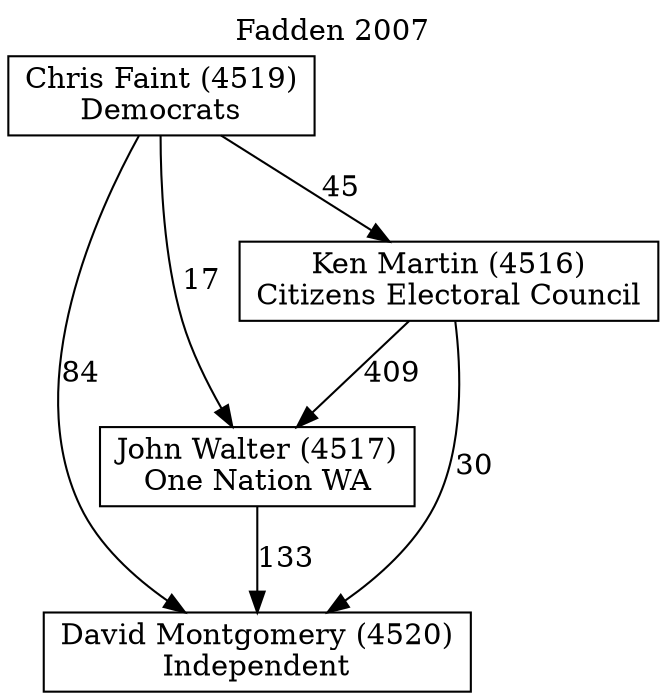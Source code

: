 // House preference flow
digraph "David Montgomery (4520)_Fadden_2007" {
	graph [label="Fadden 2007" labelloc=t mclimit=10]
	node [shape=box]
	"David Montgomery (4520)" [label="David Montgomery (4520)
Independent"]
	"John Walter (4517)" [label="John Walter (4517)
One Nation WA"]
	"Ken Martin (4516)" [label="Ken Martin (4516)
Citizens Electoral Council"]
	"Chris Faint (4519)" [label="Chris Faint (4519)
Democrats"]
	"John Walter (4517)" -> "David Montgomery (4520)" [label=133]
	"Ken Martin (4516)" -> "John Walter (4517)" [label=409]
	"Chris Faint (4519)" -> "Ken Martin (4516)" [label=45]
	"Ken Martin (4516)" -> "David Montgomery (4520)" [label=30]
	"Chris Faint (4519)" -> "David Montgomery (4520)" [label=84]
	"Chris Faint (4519)" -> "John Walter (4517)" [label=17]
}
